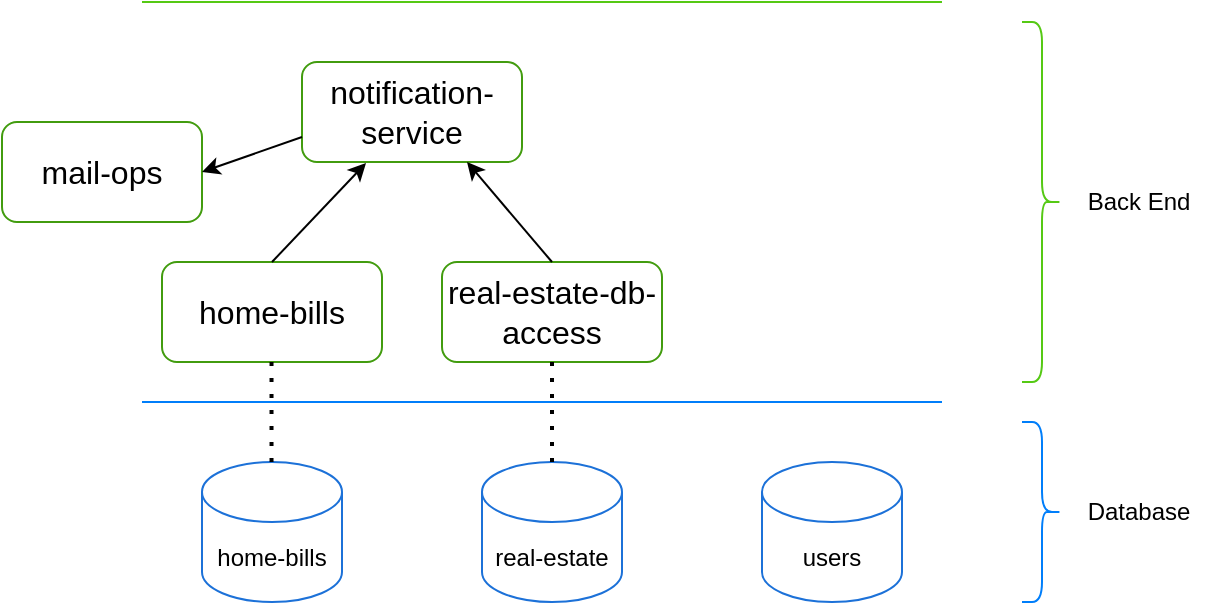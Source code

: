 <mxfile version="24.2.7" type="github">
  <diagram name="Page-1" id="ghBPMaWXtcuGt5V0-RNR">
    <mxGraphModel dx="988" dy="530" grid="1" gridSize="10" guides="1" tooltips="1" connect="1" arrows="1" fold="1" page="1" pageScale="1" pageWidth="850" pageHeight="1100" math="0" shadow="0">
      <root>
        <mxCell id="0" />
        <mxCell id="1" parent="0" />
        <mxCell id="qnFcuY7XLDRNSBZMsk60-2" value="" style="endArrow=none;html=1;rounded=0;fillColor=#d5e8d4;strokeColor=#007EFA;" edge="1" parent="1">
          <mxGeometry width="50" height="50" relative="1" as="geometry">
            <mxPoint x="240" y="520" as="sourcePoint" />
            <mxPoint x="640" y="520" as="targetPoint" />
          </mxGeometry>
        </mxCell>
        <mxCell id="qnFcuY7XLDRNSBZMsk60-3" value="&lt;font style=&quot;font-size: 12px;&quot;&gt;home-bills&lt;/font&gt;" style="shape=cylinder3;whiteSpace=wrap;html=1;boundedLbl=1;backgroundOutline=1;size=15;strokeColor=#1c71d8;" vertex="1" parent="1">
          <mxGeometry x="270" y="550" width="70" height="70" as="geometry" />
        </mxCell>
        <mxCell id="qnFcuY7XLDRNSBZMsk60-4" value="real-estate" style="shape=cylinder3;whiteSpace=wrap;html=1;boundedLbl=1;backgroundOutline=1;size=15;strokeColor=#1c71d8;" vertex="1" parent="1">
          <mxGeometry x="410" y="550" width="70" height="70" as="geometry" />
        </mxCell>
        <mxCell id="qnFcuY7XLDRNSBZMsk60-5" value="users" style="shape=cylinder3;whiteSpace=wrap;html=1;boundedLbl=1;backgroundOutline=1;size=15;strokeColor=#1c71d8;" vertex="1" parent="1">
          <mxGeometry x="550" y="550" width="70" height="70" as="geometry" />
        </mxCell>
        <mxCell id="qnFcuY7XLDRNSBZMsk60-6" value="&lt;div style=&quot;font-size: 16px;&quot;&gt;mail-ops&lt;/div&gt;" style="rounded=1;whiteSpace=wrap;html=1;strokeColor=#429C0F;" vertex="1" parent="1">
          <mxGeometry x="170" y="380" width="100" height="50" as="geometry" />
        </mxCell>
        <mxCell id="qnFcuY7XLDRNSBZMsk60-7" value="&lt;div style=&quot;font-size: 16px;&quot;&gt;notification-service&lt;/div&gt;" style="rounded=1;whiteSpace=wrap;html=1;strokeColor=#429C0F;" vertex="1" parent="1">
          <mxGeometry x="320" y="350" width="110" height="50" as="geometry" />
        </mxCell>
        <mxCell id="qnFcuY7XLDRNSBZMsk60-8" value="&lt;font style=&quot;font-size: 16px;&quot;&gt;home-bills&lt;/font&gt;" style="rounded=1;whiteSpace=wrap;html=1;strokeColor=#429C0F;" vertex="1" parent="1">
          <mxGeometry x="250" y="450" width="110" height="50" as="geometry" />
        </mxCell>
        <mxCell id="qnFcuY7XLDRNSBZMsk60-9" value="&lt;font style=&quot;font-size: 16px;&quot;&gt;real-estate-db-access&lt;/font&gt;" style="rounded=1;whiteSpace=wrap;html=1;strokeColor=#429C0F;" vertex="1" parent="1">
          <mxGeometry x="390" y="450" width="110" height="50" as="geometry" />
        </mxCell>
        <mxCell id="qnFcuY7XLDRNSBZMsk60-14" value="" style="endArrow=none;dashed=1;html=1;dashPattern=1 3;strokeWidth=2;rounded=0;entryX=0.5;entryY=1;entryDx=0;entryDy=0;exitX=0.5;exitY=0;exitDx=0;exitDy=0;exitPerimeter=0;" edge="1" parent="1" source="qnFcuY7XLDRNSBZMsk60-4" target="qnFcuY7XLDRNSBZMsk60-9">
          <mxGeometry width="50" height="50" relative="1" as="geometry">
            <mxPoint x="480" y="460" as="sourcePoint" />
            <mxPoint x="530" y="410" as="targetPoint" />
          </mxGeometry>
        </mxCell>
        <mxCell id="qnFcuY7XLDRNSBZMsk60-15" value="" style="endArrow=none;dashed=1;html=1;dashPattern=1 3;strokeWidth=2;rounded=0;entryX=0.5;entryY=1;entryDx=0;entryDy=0;exitX=0.5;exitY=0;exitDx=0;exitDy=0;exitPerimeter=0;" edge="1" parent="1">
          <mxGeometry width="50" height="50" relative="1" as="geometry">
            <mxPoint x="304.76" y="550" as="sourcePoint" />
            <mxPoint x="304.76" y="500" as="targetPoint" />
          </mxGeometry>
        </mxCell>
        <mxCell id="qnFcuY7XLDRNSBZMsk60-16" value="" style="endArrow=classic;html=1;rounded=0;entryX=0.291;entryY=1.01;entryDx=0;entryDy=0;entryPerimeter=0;exitX=0.5;exitY=0;exitDx=0;exitDy=0;" edge="1" parent="1" source="qnFcuY7XLDRNSBZMsk60-8" target="qnFcuY7XLDRNSBZMsk60-7">
          <mxGeometry width="50" height="50" relative="1" as="geometry">
            <mxPoint x="480" y="460" as="sourcePoint" />
            <mxPoint x="530" y="410" as="targetPoint" />
          </mxGeometry>
        </mxCell>
        <mxCell id="qnFcuY7XLDRNSBZMsk60-17" value="" style="endArrow=classic;html=1;rounded=0;entryX=0.75;entryY=1;entryDx=0;entryDy=0;exitX=0.5;exitY=0;exitDx=0;exitDy=0;strokeWidth=1;" edge="1" parent="1" source="qnFcuY7XLDRNSBZMsk60-9" target="qnFcuY7XLDRNSBZMsk60-7">
          <mxGeometry width="50" height="50" relative="1" as="geometry">
            <mxPoint x="315" y="460" as="sourcePoint" />
            <mxPoint x="362" y="410" as="targetPoint" />
          </mxGeometry>
        </mxCell>
        <mxCell id="qnFcuY7XLDRNSBZMsk60-18" value="" style="endArrow=classic;html=1;rounded=0;entryX=1;entryY=0.5;entryDx=0;entryDy=0;exitX=0;exitY=0.75;exitDx=0;exitDy=0;" edge="1" parent="1" source="qnFcuY7XLDRNSBZMsk60-7" target="qnFcuY7XLDRNSBZMsk60-6">
          <mxGeometry width="50" height="50" relative="1" as="geometry">
            <mxPoint x="325" y="470" as="sourcePoint" />
            <mxPoint x="372" y="420" as="targetPoint" />
          </mxGeometry>
        </mxCell>
        <mxCell id="qnFcuY7XLDRNSBZMsk60-19" value="" style="endArrow=none;html=1;rounded=0;fillColor=#d5e8d4;strokeColor=#55c914;" edge="1" parent="1">
          <mxGeometry width="50" height="50" relative="1" as="geometry">
            <mxPoint x="240" y="320" as="sourcePoint" />
            <mxPoint x="640" y="320" as="targetPoint" />
          </mxGeometry>
        </mxCell>
        <mxCell id="qnFcuY7XLDRNSBZMsk60-20" value="" style="shape=curlyBracket;whiteSpace=wrap;html=1;rounded=1;flipH=1;labelPosition=right;verticalLabelPosition=middle;align=left;verticalAlign=middle;strokeColor=#007efa;" vertex="1" parent="1">
          <mxGeometry x="680" y="530" width="20" height="90" as="geometry" />
        </mxCell>
        <mxCell id="qnFcuY7XLDRNSBZMsk60-21" value="Database" style="text;html=1;align=center;verticalAlign=middle;resizable=0;points=[];autosize=1;strokeColor=none;fillColor=none;" vertex="1" parent="1">
          <mxGeometry x="703" y="560" width="70" height="30" as="geometry" />
        </mxCell>
        <mxCell id="qnFcuY7XLDRNSBZMsk60-22" value="" style="shape=curlyBracket;whiteSpace=wrap;html=1;rounded=1;flipH=1;labelPosition=right;verticalLabelPosition=middle;align=left;verticalAlign=middle;strokeColor=#55c914;" vertex="1" parent="1">
          <mxGeometry x="680" y="330" width="20" height="180" as="geometry" />
        </mxCell>
        <mxCell id="qnFcuY7XLDRNSBZMsk60-23" value="Back End" style="text;html=1;align=center;verticalAlign=middle;resizable=0;points=[];autosize=1;strokeColor=none;fillColor=none;" vertex="1" parent="1">
          <mxGeometry x="703" y="405" width="70" height="30" as="geometry" />
        </mxCell>
      </root>
    </mxGraphModel>
  </diagram>
</mxfile>

